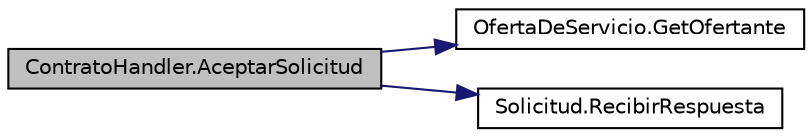digraph "ContratoHandler.AceptarSolicitud"
{
 // INTERACTIVE_SVG=YES
 // LATEX_PDF_SIZE
  edge [fontname="Helvetica",fontsize="10",labelfontname="Helvetica",labelfontsize="10"];
  node [fontname="Helvetica",fontsize="10",shape=record];
  rankdir="LR";
  Node1 [label="ContratoHandler.AceptarSolicitud",height=0.2,width=0.4,color="black", fillcolor="grey75", style="filled", fontcolor="black",tooltip="Método para aceptar una solicitud."];
  Node1 -> Node2 [color="midnightblue",fontsize="10",style="solid",fontname="Helvetica"];
  Node2 [label="OfertaDeServicio.GetOfertante",height=0.2,width=0.4,color="black", fillcolor="white", style="filled",URL="$classOfertaDeServicio.html#a4a09784460eaf5e604621fb77e157eff",tooltip="Método para obtener NickName de Ofertante."];
  Node1 -> Node3 [color="midnightblue",fontsize="10",style="solid",fontname="Helvetica"];
  Node3 [label="Solicitud.RecibirRespuesta",height=0.2,width=0.4,color="black", fillcolor="white", style="filled",URL="$classSolicitud.html#a0b8fe23fefe4d1fa1ff6c9d054d51631",tooltip="Método para conocer el estado de una oferta"];
}
